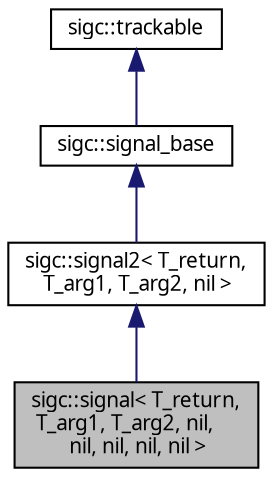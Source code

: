 digraph "sigc::signal&lt; T_return, T_arg1, T_arg2, nil, nil, nil, nil, nil &gt;"
{
  edge [fontname="Sans",fontsize="10",labelfontname="Sans",labelfontsize="10"];
  node [fontname="Sans",fontsize="10",shape=record];
  Node1 [label="sigc::signal\< T_return,\l T_arg1, T_arg2, nil,\l nil, nil, nil, nil \>",height=0.2,width=0.4,color="black", fillcolor="grey75", style="filled" fontcolor="black"];
  Node2 -> Node1 [dir="back",color="midnightblue",fontsize="10",style="solid",fontname="Sans"];
  Node2 [label="sigc::signal2\< T_return,\l T_arg1, T_arg2, nil \>",height=0.2,width=0.4,color="black", fillcolor="white", style="filled",URL="$classsigc_1_1signal2.html"];
  Node3 -> Node2 [dir="back",color="midnightblue",fontsize="10",style="solid",fontname="Sans"];
  Node3 [label="sigc::signal_base",height=0.2,width=0.4,color="black", fillcolor="white", style="filled",URL="$structsigc_1_1signal__base.html",tooltip="Base class for the sigc::signal# templates."];
  Node4 -> Node3 [dir="back",color="midnightblue",fontsize="10",style="solid",fontname="Sans"];
  Node4 [label="sigc::trackable",height=0.2,width=0.4,color="black", fillcolor="white", style="filled",URL="$structsigc_1_1trackable.html",tooltip="Base class for objects with auto-disconnection."];
}
